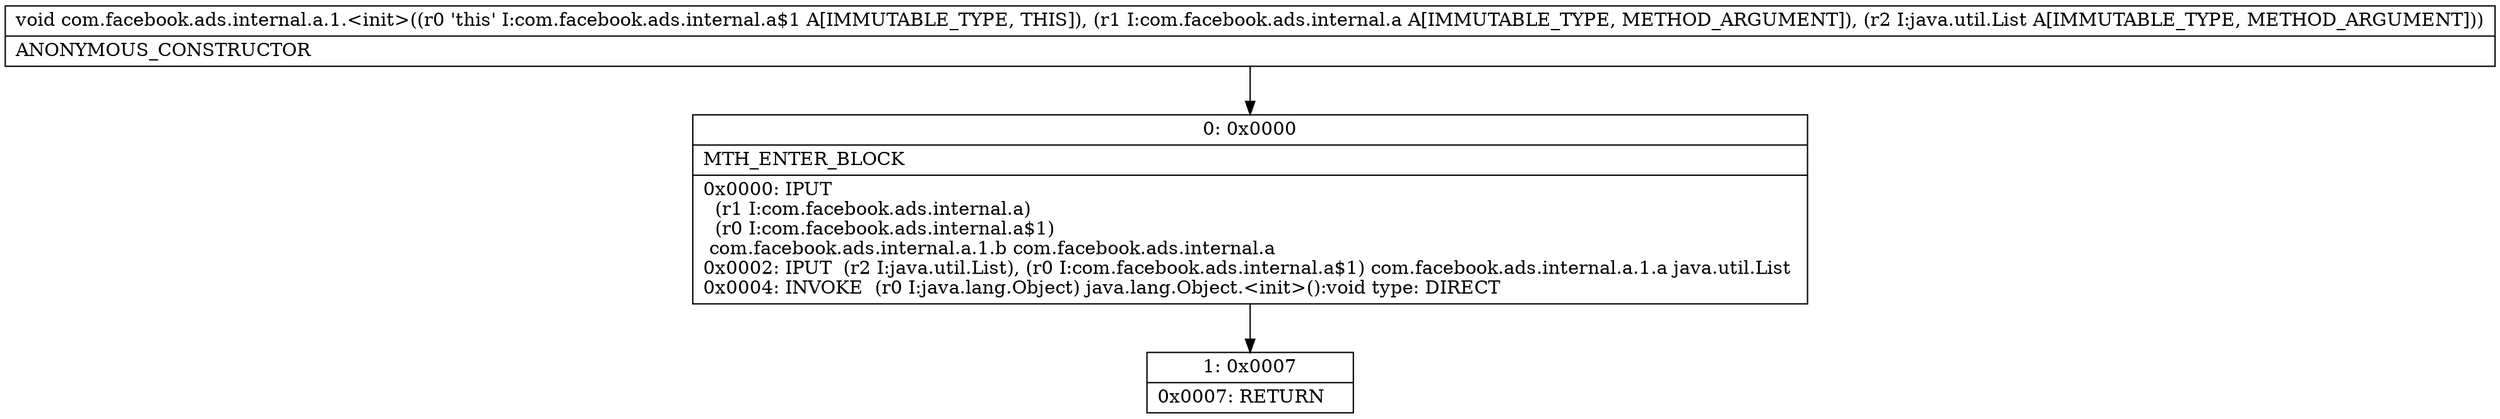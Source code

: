 digraph "CFG forcom.facebook.ads.internal.a.1.\<init\>(Lcom\/facebook\/ads\/internal\/a;Ljava\/util\/List;)V" {
Node_0 [shape=record,label="{0\:\ 0x0000|MTH_ENTER_BLOCK\l|0x0000: IPUT  \l  (r1 I:com.facebook.ads.internal.a)\l  (r0 I:com.facebook.ads.internal.a$1)\l com.facebook.ads.internal.a.1.b com.facebook.ads.internal.a \l0x0002: IPUT  (r2 I:java.util.List), (r0 I:com.facebook.ads.internal.a$1) com.facebook.ads.internal.a.1.a java.util.List \l0x0004: INVOKE  (r0 I:java.lang.Object) java.lang.Object.\<init\>():void type: DIRECT \l}"];
Node_1 [shape=record,label="{1\:\ 0x0007|0x0007: RETURN   \l}"];
MethodNode[shape=record,label="{void com.facebook.ads.internal.a.1.\<init\>((r0 'this' I:com.facebook.ads.internal.a$1 A[IMMUTABLE_TYPE, THIS]), (r1 I:com.facebook.ads.internal.a A[IMMUTABLE_TYPE, METHOD_ARGUMENT]), (r2 I:java.util.List A[IMMUTABLE_TYPE, METHOD_ARGUMENT]))  | ANONYMOUS_CONSTRUCTOR\l}"];
MethodNode -> Node_0;
Node_0 -> Node_1;
}

